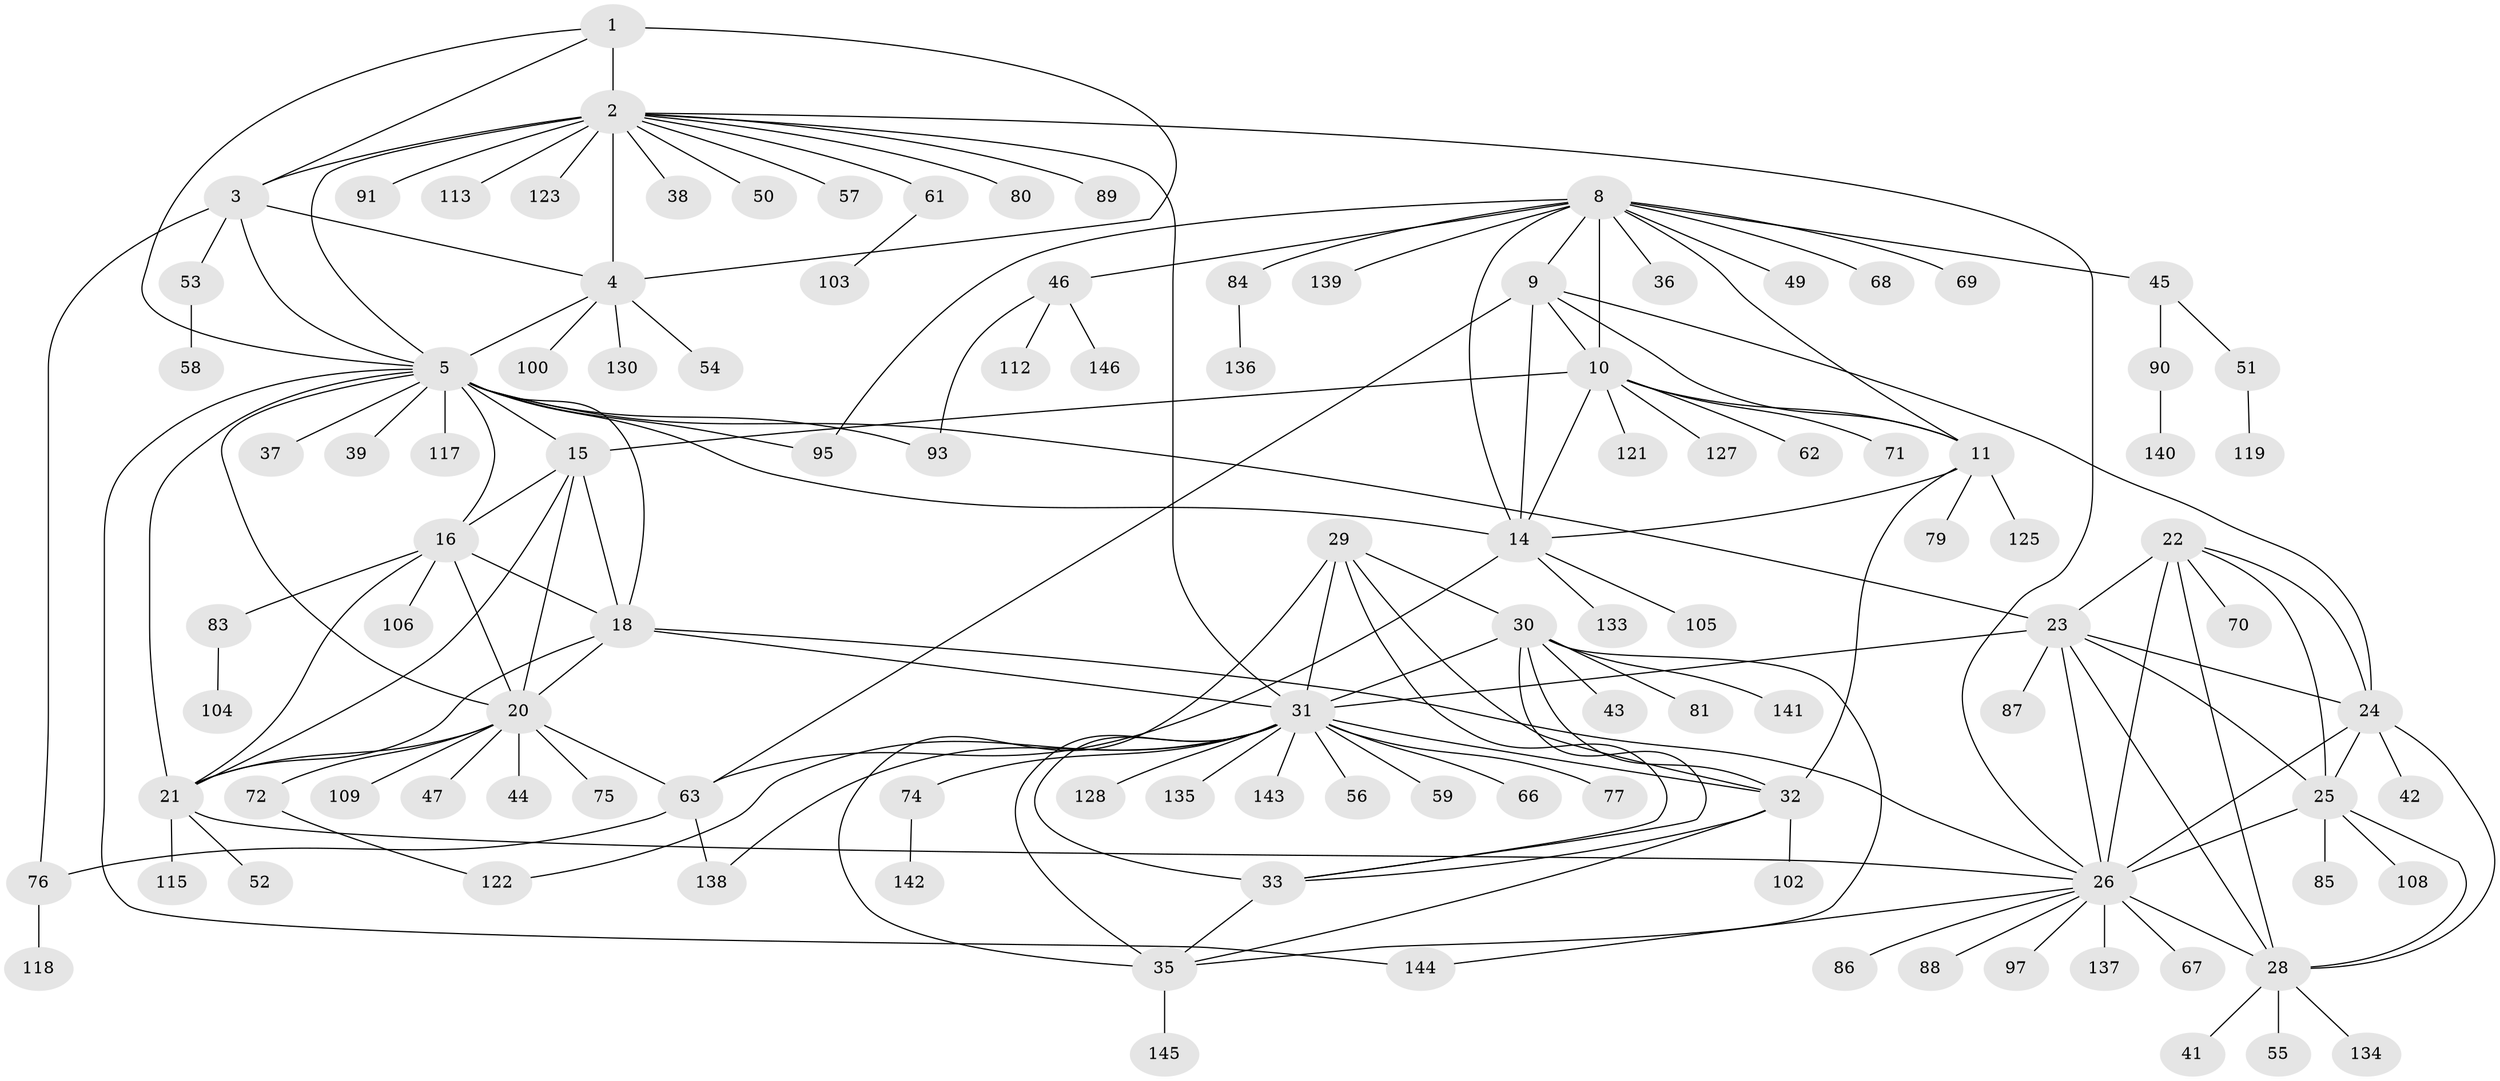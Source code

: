 // Generated by graph-tools (version 1.1) at 2025/52/02/27/25 19:52:16]
// undirected, 113 vertices, 170 edges
graph export_dot {
graph [start="1"]
  node [color=gray90,style=filled];
  1;
  2 [super="+7"];
  3 [super="+40"];
  4 [super="+6"];
  5 [super="+17"];
  8 [super="+12"];
  9 [super="+73"];
  10 [super="+13"];
  11 [super="+107"];
  14 [super="+110"];
  15;
  16 [super="+19"];
  18 [super="+131"];
  20 [super="+126"];
  21 [super="+92"];
  22 [super="+98"];
  23 [super="+116"];
  24 [super="+48"];
  25 [super="+60"];
  26 [super="+27"];
  28 [super="+132"];
  29;
  30 [super="+82"];
  31 [super="+34"];
  32 [super="+101"];
  33 [super="+129"];
  35;
  36;
  37;
  38;
  39 [super="+99"];
  41;
  42;
  43 [super="+78"];
  44;
  45;
  46;
  47 [super="+111"];
  49 [super="+114"];
  50;
  51;
  52;
  53;
  54;
  55;
  56;
  57;
  58;
  59;
  61 [super="+65"];
  62 [super="+64"];
  63;
  66;
  67;
  68;
  69;
  70;
  71;
  72 [super="+120"];
  74 [super="+94"];
  75;
  76;
  77;
  79;
  80;
  81;
  83;
  84;
  85;
  86;
  87;
  88;
  89;
  90 [super="+96"];
  91;
  93;
  95;
  97 [super="+124"];
  100;
  102;
  103;
  104;
  105;
  106;
  108;
  109;
  112;
  113;
  115;
  117;
  118;
  119;
  121;
  122;
  123;
  125;
  127;
  128;
  130;
  133;
  134;
  135;
  136;
  137;
  138;
  139;
  140;
  141;
  142;
  143;
  144;
  145;
  146;
  1 -- 2 [weight=2];
  1 -- 3;
  1 -- 4 [weight=2];
  1 -- 5;
  2 -- 3 [weight=2];
  2 -- 4 [weight=4];
  2 -- 5 [weight=2];
  2 -- 61;
  2 -- 80;
  2 -- 123;
  2 -- 38;
  2 -- 113;
  2 -- 50;
  2 -- 89;
  2 -- 91;
  2 -- 57;
  2 -- 26;
  2 -- 31;
  3 -- 4 [weight=2];
  3 -- 5;
  3 -- 53;
  3 -- 76;
  4 -- 5 [weight=2];
  4 -- 130;
  4 -- 100;
  4 -- 54;
  5 -- 14;
  5 -- 37;
  5 -- 93;
  5 -- 95;
  5 -- 144;
  5 -- 39;
  5 -- 15;
  5 -- 16 [weight=2];
  5 -- 18;
  5 -- 20;
  5 -- 21;
  5 -- 117;
  5 -- 23;
  8 -- 9 [weight=2];
  8 -- 10 [weight=4];
  8 -- 11 [weight=2];
  8 -- 14 [weight=2];
  8 -- 36;
  8 -- 45;
  8 -- 46;
  8 -- 84;
  8 -- 95;
  8 -- 139;
  8 -- 68;
  8 -- 69;
  8 -- 49;
  9 -- 10 [weight=2];
  9 -- 11;
  9 -- 14;
  9 -- 24;
  9 -- 63;
  10 -- 11 [weight=2];
  10 -- 14 [weight=2];
  10 -- 15;
  10 -- 62;
  10 -- 71;
  10 -- 121;
  10 -- 127;
  11 -- 14;
  11 -- 32;
  11 -- 79;
  11 -- 125;
  14 -- 63;
  14 -- 105;
  14 -- 133;
  15 -- 16 [weight=2];
  15 -- 18;
  15 -- 20;
  15 -- 21;
  16 -- 18 [weight=2];
  16 -- 20 [weight=2];
  16 -- 21 [weight=2];
  16 -- 83;
  16 -- 106;
  18 -- 20;
  18 -- 21;
  18 -- 31;
  18 -- 26;
  20 -- 21;
  20 -- 44;
  20 -- 47;
  20 -- 63;
  20 -- 72;
  20 -- 75;
  20 -- 109;
  21 -- 52;
  21 -- 115;
  21 -- 26;
  22 -- 23;
  22 -- 24;
  22 -- 25;
  22 -- 26 [weight=2];
  22 -- 28;
  22 -- 70;
  23 -- 24;
  23 -- 25;
  23 -- 26 [weight=2];
  23 -- 28;
  23 -- 87;
  23 -- 31;
  24 -- 25;
  24 -- 26 [weight=2];
  24 -- 28;
  24 -- 42;
  25 -- 26 [weight=2];
  25 -- 28;
  25 -- 85;
  25 -- 108;
  26 -- 28 [weight=2];
  26 -- 67;
  26 -- 88;
  26 -- 137;
  26 -- 144;
  26 -- 97;
  26 -- 86;
  28 -- 41;
  28 -- 55;
  28 -- 134;
  29 -- 30;
  29 -- 31 [weight=2];
  29 -- 32;
  29 -- 33;
  29 -- 35;
  30 -- 31 [weight=2];
  30 -- 32;
  30 -- 33;
  30 -- 35;
  30 -- 43;
  30 -- 81;
  30 -- 141;
  31 -- 32 [weight=2];
  31 -- 33 [weight=2];
  31 -- 35 [weight=2];
  31 -- 56;
  31 -- 66;
  31 -- 74;
  31 -- 77;
  31 -- 128;
  31 -- 135;
  31 -- 138;
  31 -- 143;
  31 -- 122;
  31 -- 59;
  32 -- 33;
  32 -- 35;
  32 -- 102;
  33 -- 35;
  35 -- 145;
  45 -- 51;
  45 -- 90;
  46 -- 93;
  46 -- 112;
  46 -- 146;
  51 -- 119;
  53 -- 58;
  61 -- 103;
  63 -- 76;
  63 -- 138;
  72 -- 122;
  74 -- 142;
  76 -- 118;
  83 -- 104;
  84 -- 136;
  90 -- 140;
}
